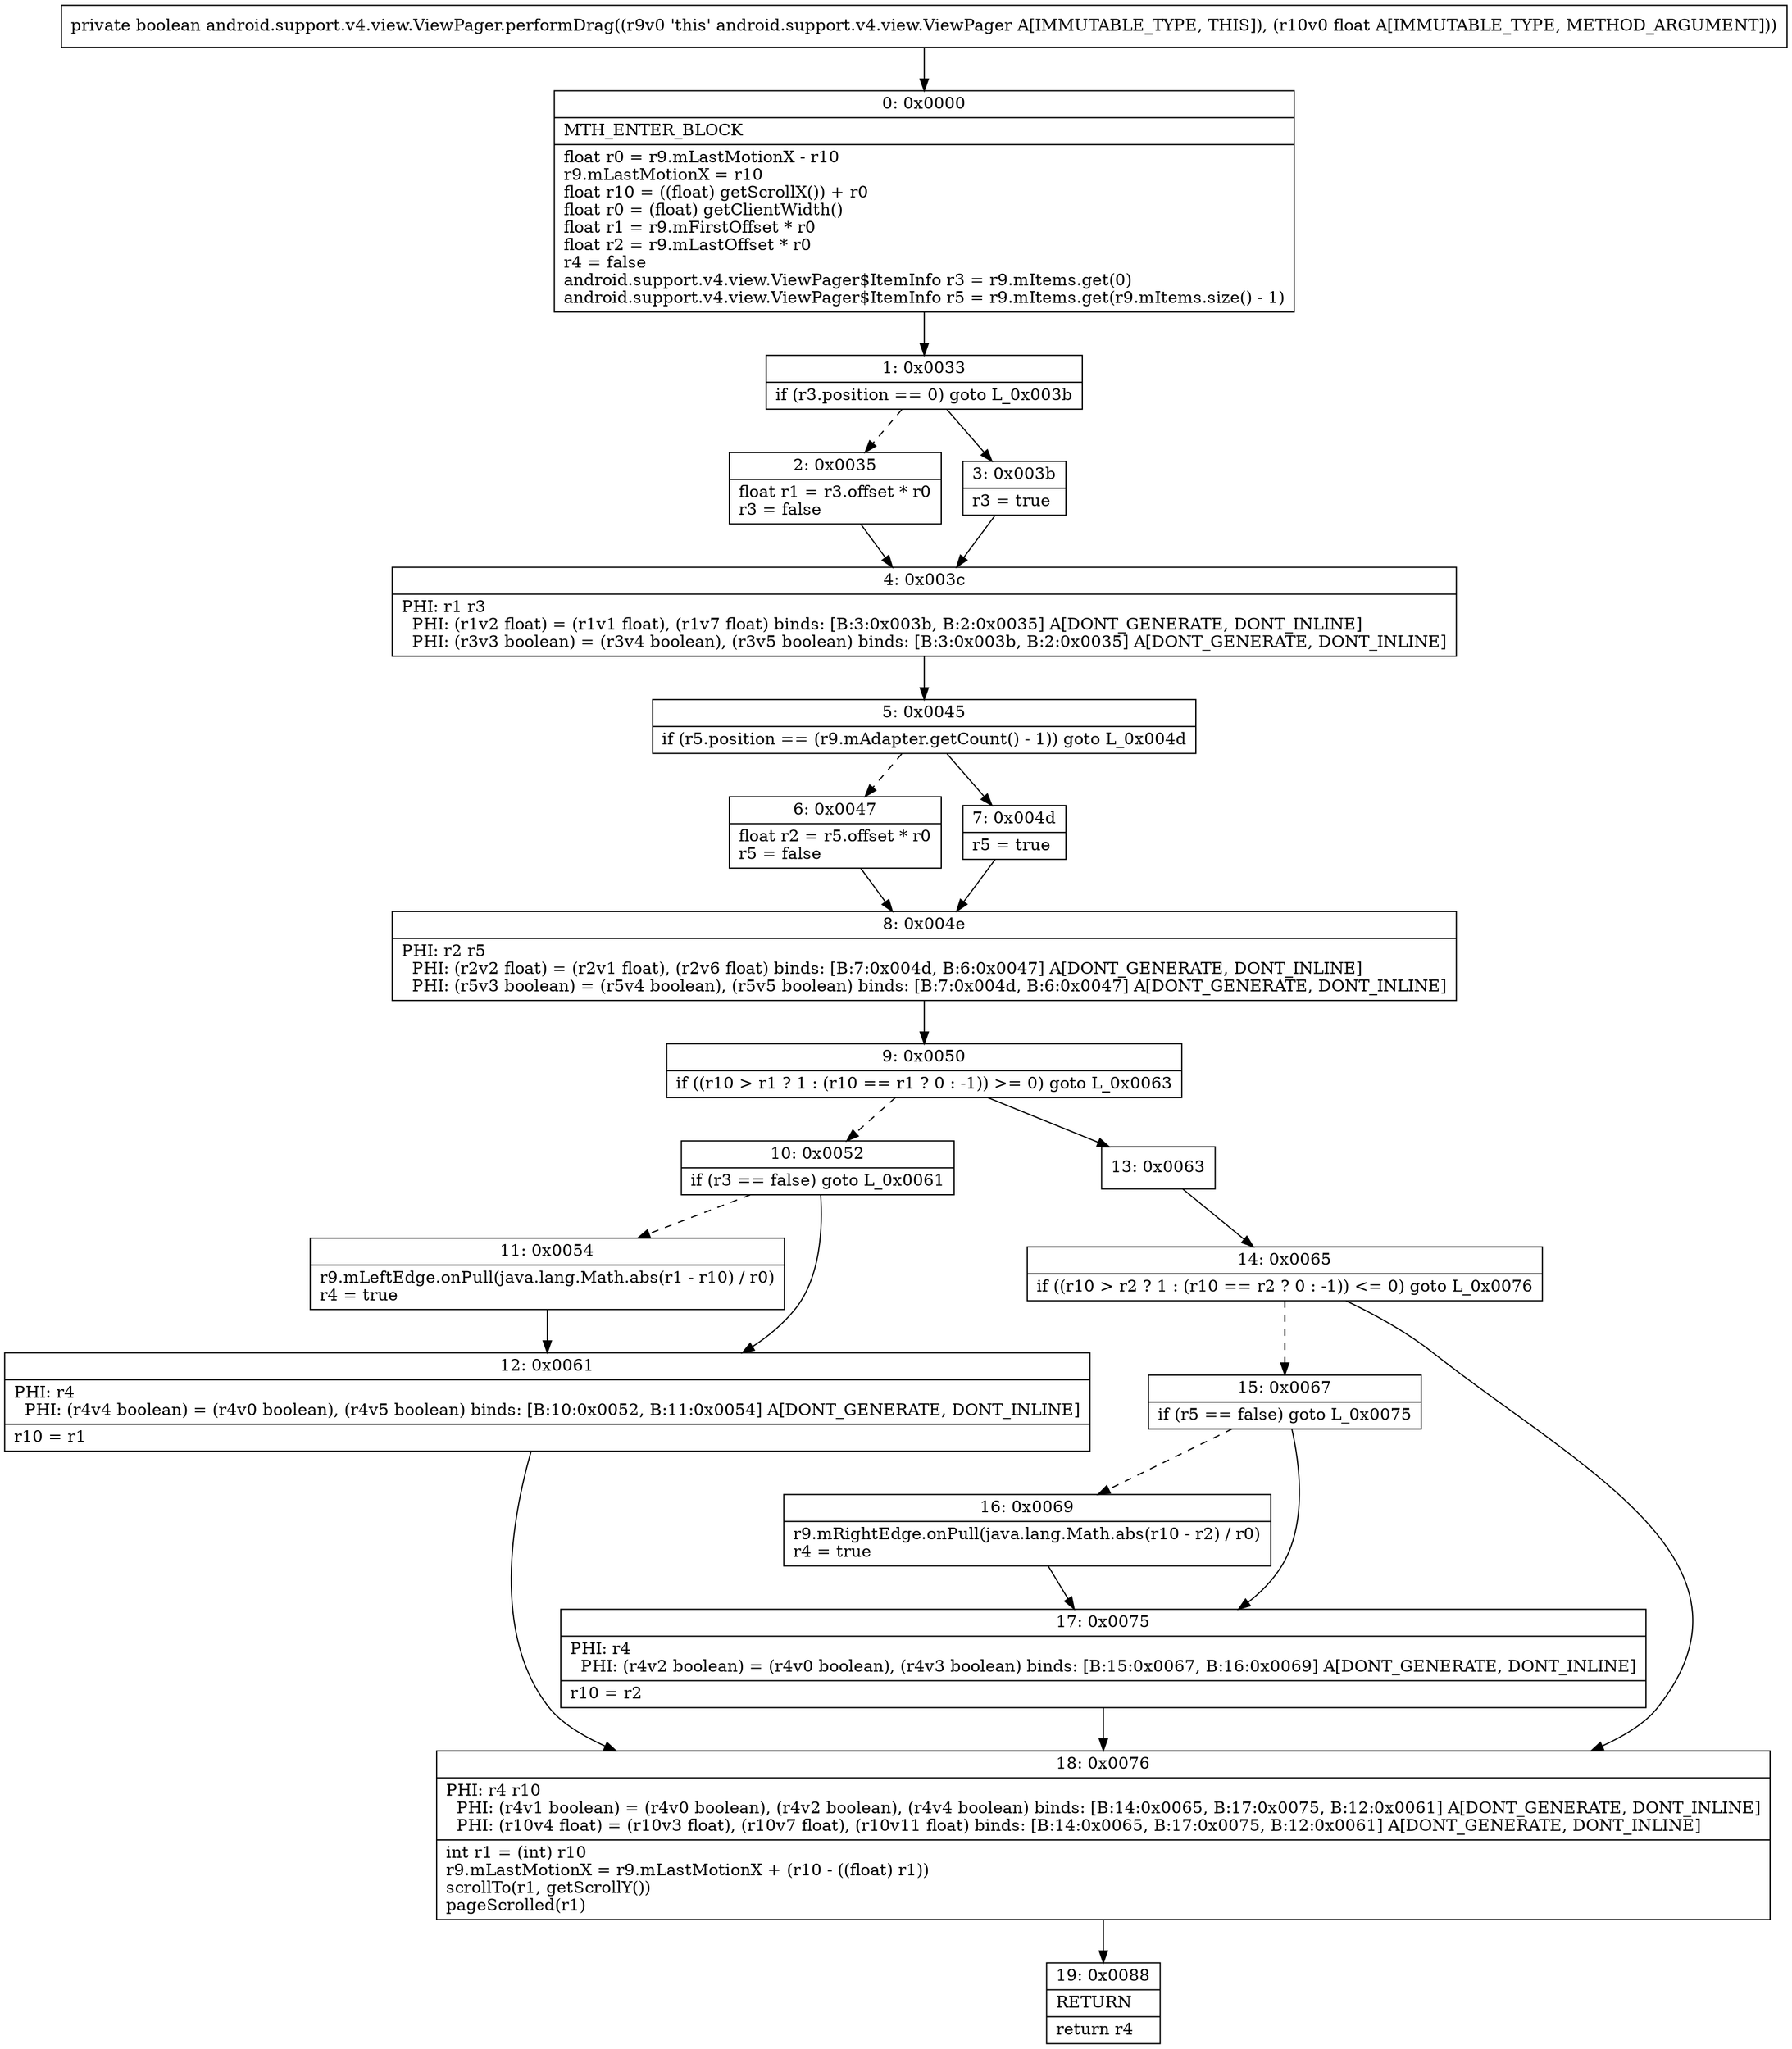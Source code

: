 digraph "CFG forandroid.support.v4.view.ViewPager.performDrag(F)Z" {
Node_0 [shape=record,label="{0\:\ 0x0000|MTH_ENTER_BLOCK\l|float r0 = r9.mLastMotionX \- r10\lr9.mLastMotionX = r10\lfloat r10 = ((float) getScrollX()) + r0\lfloat r0 = (float) getClientWidth()\lfloat r1 = r9.mFirstOffset * r0\lfloat r2 = r9.mLastOffset * r0\lr4 = false\landroid.support.v4.view.ViewPager$ItemInfo r3 = r9.mItems.get(0)\landroid.support.v4.view.ViewPager$ItemInfo r5 = r9.mItems.get(r9.mItems.size() \- 1)\l}"];
Node_1 [shape=record,label="{1\:\ 0x0033|if (r3.position == 0) goto L_0x003b\l}"];
Node_2 [shape=record,label="{2\:\ 0x0035|float r1 = r3.offset * r0\lr3 = false\l}"];
Node_3 [shape=record,label="{3\:\ 0x003b|r3 = true\l}"];
Node_4 [shape=record,label="{4\:\ 0x003c|PHI: r1 r3 \l  PHI: (r1v2 float) = (r1v1 float), (r1v7 float) binds: [B:3:0x003b, B:2:0x0035] A[DONT_GENERATE, DONT_INLINE]\l  PHI: (r3v3 boolean) = (r3v4 boolean), (r3v5 boolean) binds: [B:3:0x003b, B:2:0x0035] A[DONT_GENERATE, DONT_INLINE]\l}"];
Node_5 [shape=record,label="{5\:\ 0x0045|if (r5.position == (r9.mAdapter.getCount() \- 1)) goto L_0x004d\l}"];
Node_6 [shape=record,label="{6\:\ 0x0047|float r2 = r5.offset * r0\lr5 = false\l}"];
Node_7 [shape=record,label="{7\:\ 0x004d|r5 = true\l}"];
Node_8 [shape=record,label="{8\:\ 0x004e|PHI: r2 r5 \l  PHI: (r2v2 float) = (r2v1 float), (r2v6 float) binds: [B:7:0x004d, B:6:0x0047] A[DONT_GENERATE, DONT_INLINE]\l  PHI: (r5v3 boolean) = (r5v4 boolean), (r5v5 boolean) binds: [B:7:0x004d, B:6:0x0047] A[DONT_GENERATE, DONT_INLINE]\l}"];
Node_9 [shape=record,label="{9\:\ 0x0050|if ((r10 \> r1 ? 1 : (r10 == r1 ? 0 : \-1)) \>= 0) goto L_0x0063\l}"];
Node_10 [shape=record,label="{10\:\ 0x0052|if (r3 == false) goto L_0x0061\l}"];
Node_11 [shape=record,label="{11\:\ 0x0054|r9.mLeftEdge.onPull(java.lang.Math.abs(r1 \- r10) \/ r0)\lr4 = true\l}"];
Node_12 [shape=record,label="{12\:\ 0x0061|PHI: r4 \l  PHI: (r4v4 boolean) = (r4v0 boolean), (r4v5 boolean) binds: [B:10:0x0052, B:11:0x0054] A[DONT_GENERATE, DONT_INLINE]\l|r10 = r1\l}"];
Node_13 [shape=record,label="{13\:\ 0x0063}"];
Node_14 [shape=record,label="{14\:\ 0x0065|if ((r10 \> r2 ? 1 : (r10 == r2 ? 0 : \-1)) \<= 0) goto L_0x0076\l}"];
Node_15 [shape=record,label="{15\:\ 0x0067|if (r5 == false) goto L_0x0075\l}"];
Node_16 [shape=record,label="{16\:\ 0x0069|r9.mRightEdge.onPull(java.lang.Math.abs(r10 \- r2) \/ r0)\lr4 = true\l}"];
Node_17 [shape=record,label="{17\:\ 0x0075|PHI: r4 \l  PHI: (r4v2 boolean) = (r4v0 boolean), (r4v3 boolean) binds: [B:15:0x0067, B:16:0x0069] A[DONT_GENERATE, DONT_INLINE]\l|r10 = r2\l}"];
Node_18 [shape=record,label="{18\:\ 0x0076|PHI: r4 r10 \l  PHI: (r4v1 boolean) = (r4v0 boolean), (r4v2 boolean), (r4v4 boolean) binds: [B:14:0x0065, B:17:0x0075, B:12:0x0061] A[DONT_GENERATE, DONT_INLINE]\l  PHI: (r10v4 float) = (r10v3 float), (r10v7 float), (r10v11 float) binds: [B:14:0x0065, B:17:0x0075, B:12:0x0061] A[DONT_GENERATE, DONT_INLINE]\l|int r1 = (int) r10\lr9.mLastMotionX = r9.mLastMotionX + (r10 \- ((float) r1))\lscrollTo(r1, getScrollY())\lpageScrolled(r1)\l}"];
Node_19 [shape=record,label="{19\:\ 0x0088|RETURN\l|return r4\l}"];
MethodNode[shape=record,label="{private boolean android.support.v4.view.ViewPager.performDrag((r9v0 'this' android.support.v4.view.ViewPager A[IMMUTABLE_TYPE, THIS]), (r10v0 float A[IMMUTABLE_TYPE, METHOD_ARGUMENT])) }"];
MethodNode -> Node_0;
Node_0 -> Node_1;
Node_1 -> Node_2[style=dashed];
Node_1 -> Node_3;
Node_2 -> Node_4;
Node_3 -> Node_4;
Node_4 -> Node_5;
Node_5 -> Node_6[style=dashed];
Node_5 -> Node_7;
Node_6 -> Node_8;
Node_7 -> Node_8;
Node_8 -> Node_9;
Node_9 -> Node_10[style=dashed];
Node_9 -> Node_13;
Node_10 -> Node_11[style=dashed];
Node_10 -> Node_12;
Node_11 -> Node_12;
Node_12 -> Node_18;
Node_13 -> Node_14;
Node_14 -> Node_15[style=dashed];
Node_14 -> Node_18;
Node_15 -> Node_16[style=dashed];
Node_15 -> Node_17;
Node_16 -> Node_17;
Node_17 -> Node_18;
Node_18 -> Node_19;
}

